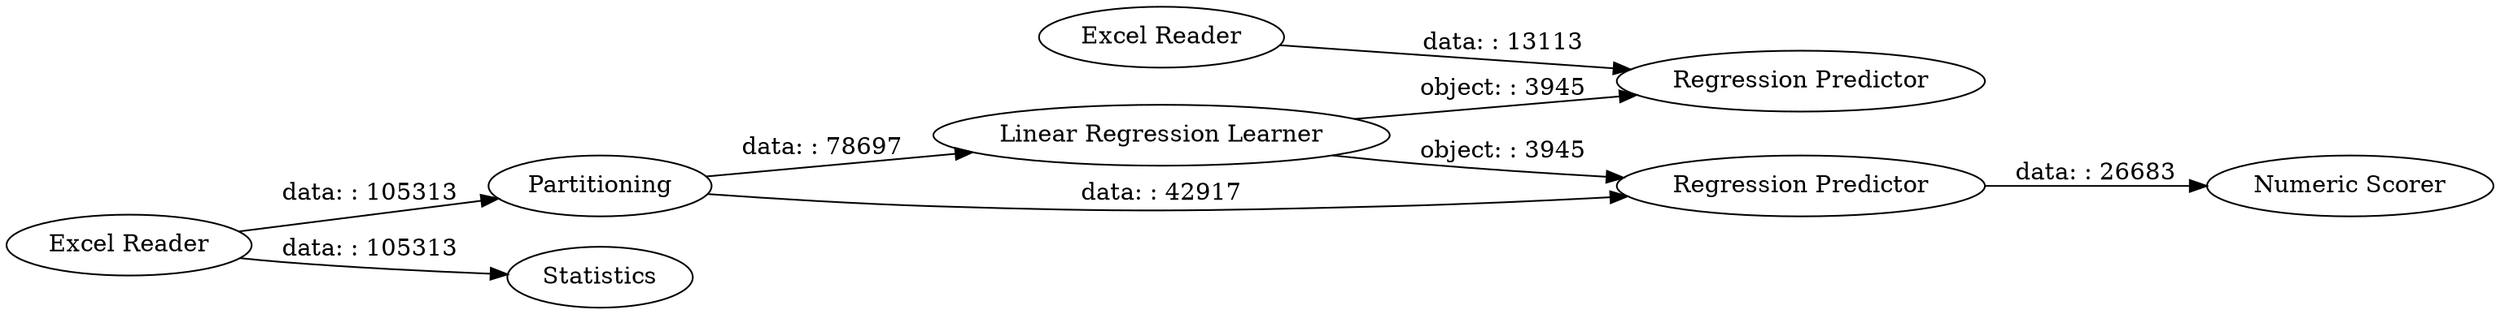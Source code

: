 digraph {
	"-6566104196589205366_6" [label="Numeric Scorer"]
	"-6566104196589205366_4" [label="Linear Regression Learner"]
	"-6566104196589205366_5" [label="Regression Predictor"]
	"-6566104196589205366_8" [label="Regression Predictor"]
	"-6566104196589205366_7" [label="Excel Reader"]
	"-6566104196589205366_3" [label=Partitioning]
	"-6566104196589205366_1" [label="Excel Reader"]
	"-6566104196589205366_2" [label=Statistics]
	"-6566104196589205366_1" -> "-6566104196589205366_2" [label="data: : 105313"]
	"-6566104196589205366_3" -> "-6566104196589205366_5" [label="data: : 42917"]
	"-6566104196589205366_5" -> "-6566104196589205366_6" [label="data: : 26683"]
	"-6566104196589205366_1" -> "-6566104196589205366_3" [label="data: : 105313"]
	"-6566104196589205366_7" -> "-6566104196589205366_8" [label="data: : 13113"]
	"-6566104196589205366_3" -> "-6566104196589205366_4" [label="data: : 78697"]
	"-6566104196589205366_4" -> "-6566104196589205366_8" [label="object: : 3945"]
	"-6566104196589205366_4" -> "-6566104196589205366_5" [label="object: : 3945"]
	rankdir=LR
}
